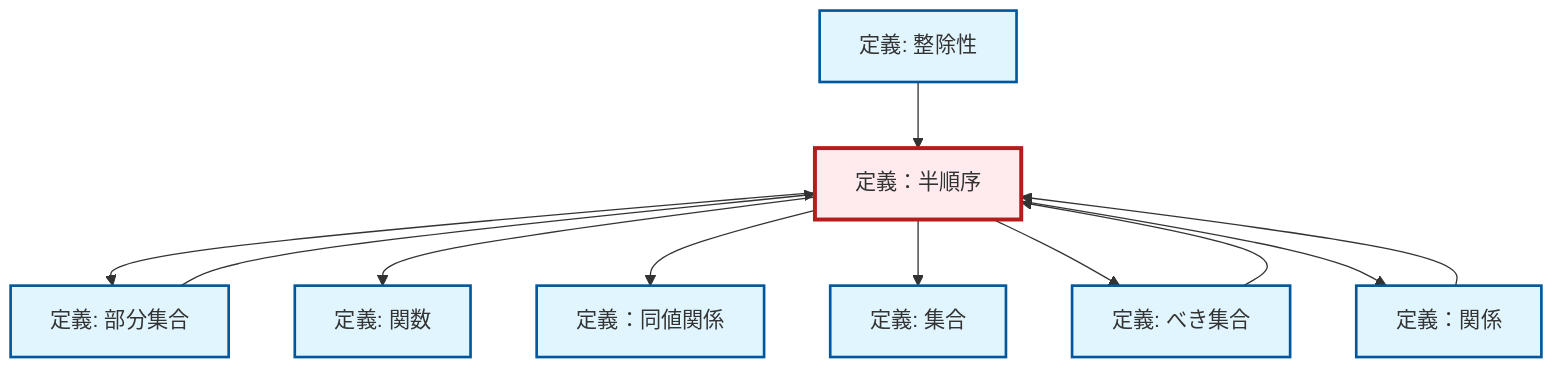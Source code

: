 graph TD
    classDef definition fill:#e1f5fe,stroke:#01579b,stroke-width:2px
    classDef theorem fill:#f3e5f5,stroke:#4a148c,stroke-width:2px
    classDef axiom fill:#fff3e0,stroke:#e65100,stroke-width:2px
    classDef example fill:#e8f5e9,stroke:#1b5e20,stroke-width:2px
    classDef current fill:#ffebee,stroke:#b71c1c,stroke-width:3px
    def-partial-order["定義：半順序"]:::definition
    def-function["定義: 関数"]:::definition
    def-subset["定義: 部分集合"]:::definition
    def-relation["定義：関係"]:::definition
    def-equivalence-relation["定義：同値関係"]:::definition
    def-set["定義: 集合"]:::definition
    def-divisibility["定義: 整除性"]:::definition
    def-power-set["定義: べき集合"]:::definition
    def-relation --> def-partial-order
    def-partial-order --> def-subset
    def-partial-order --> def-function
    def-power-set --> def-partial-order
    def-subset --> def-partial-order
    def-partial-order --> def-equivalence-relation
    def-divisibility --> def-partial-order
    def-partial-order --> def-set
    def-partial-order --> def-power-set
    def-partial-order --> def-relation
    class def-partial-order current